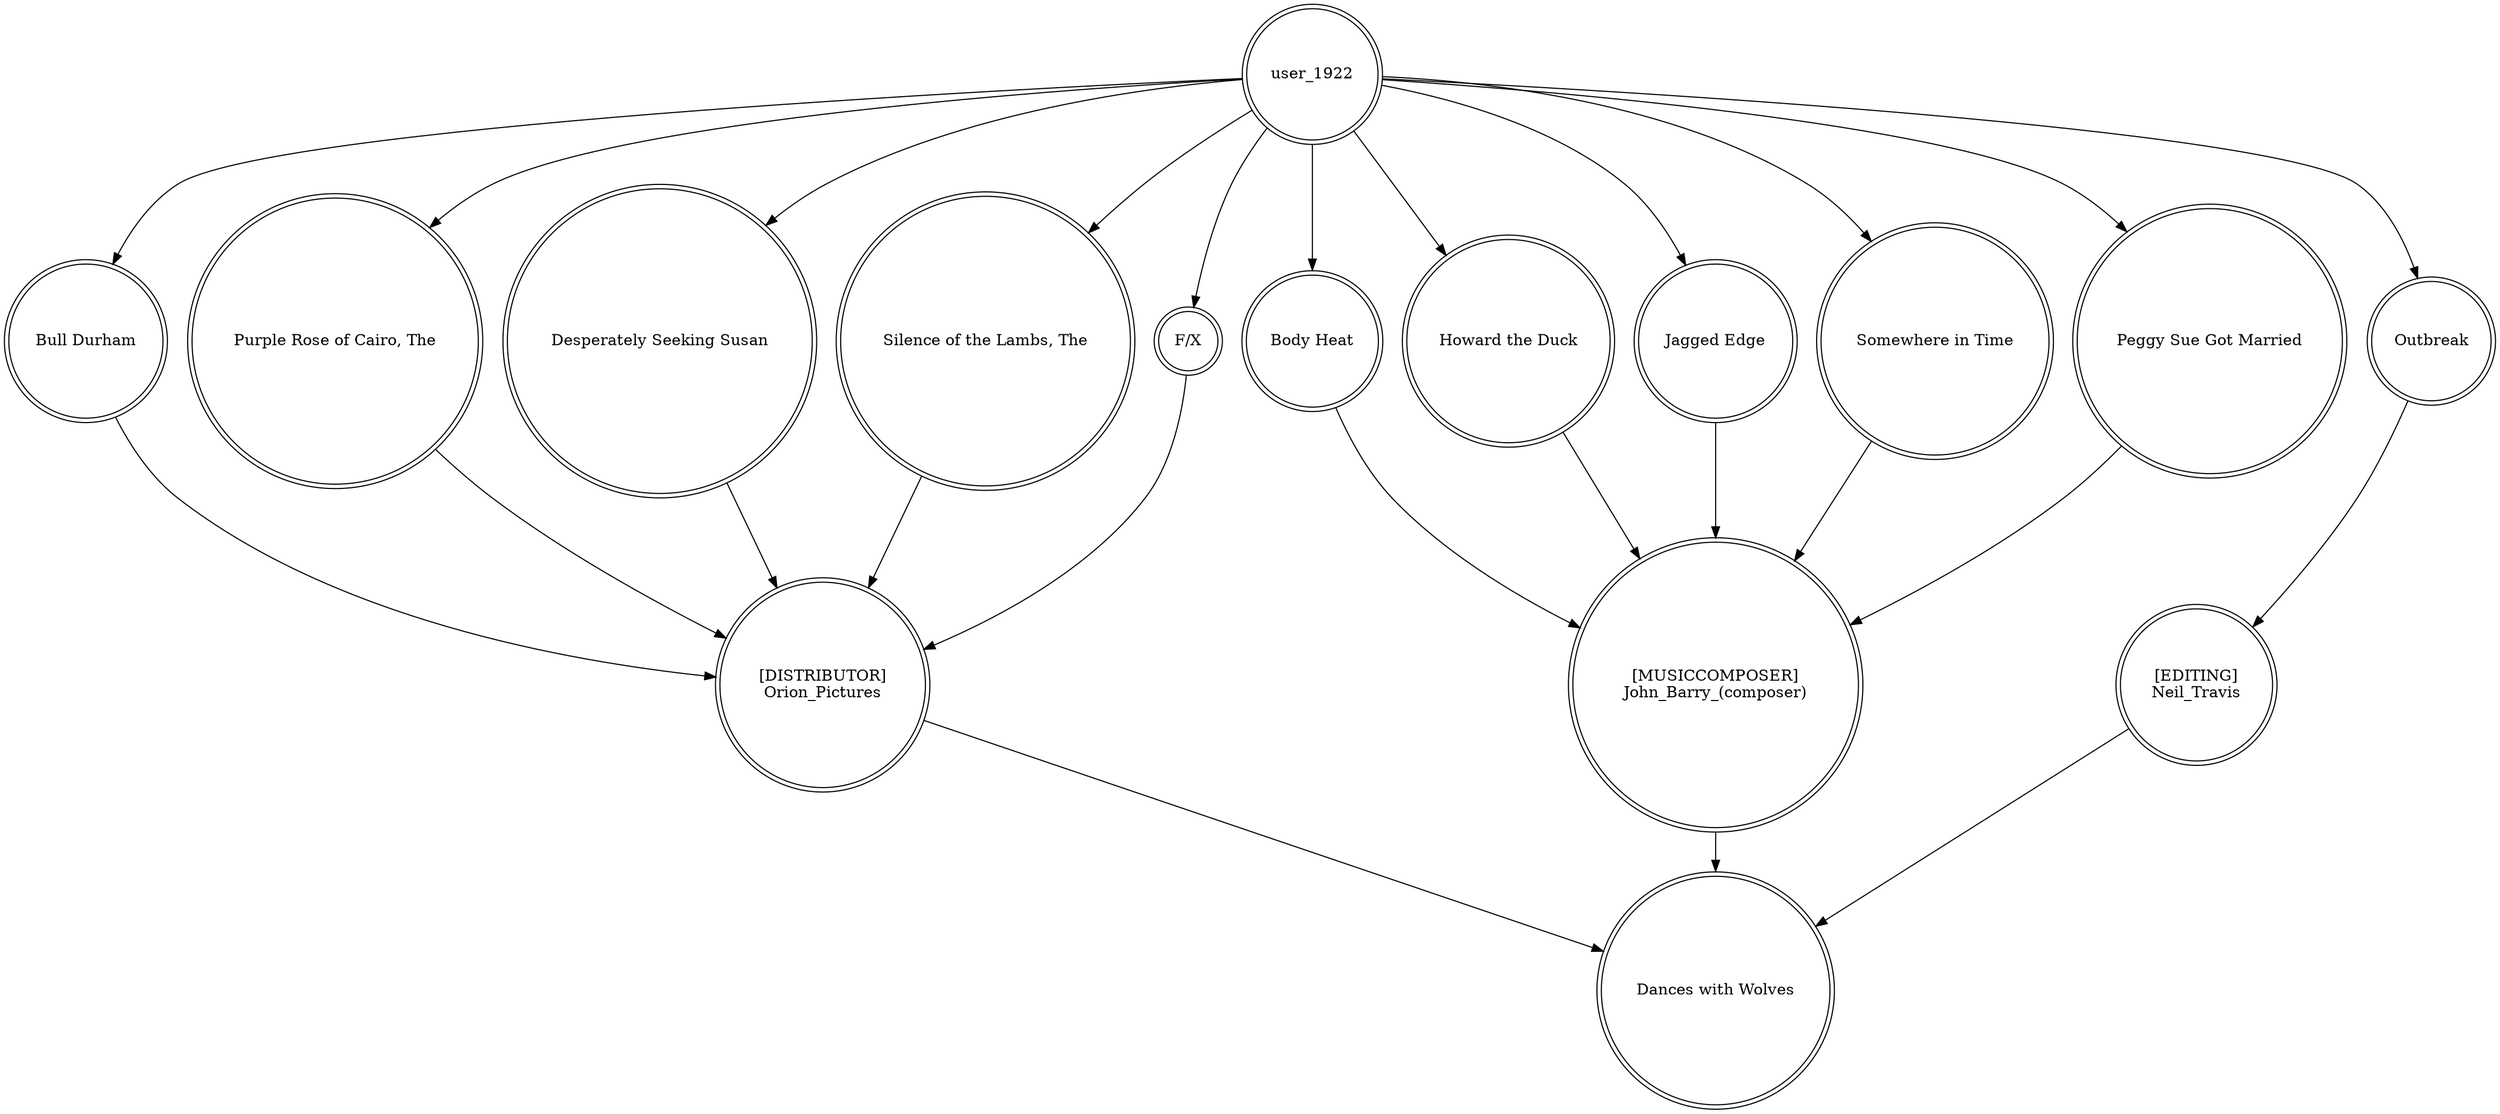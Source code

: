 digraph finite_state_machine {
	node [shape=doublecircle]
	user_1922 -> "Bull Durham"
	"Body Heat" -> "[MUSICCOMPOSER]
John_Barry_(composer)"
	"Purple Rose of Cairo, The" -> "[DISTRIBUTOR]
Orion_Pictures"
	user_1922 -> "Howard the Duck"
	"[MUSICCOMPOSER]
John_Barry_(composer)" -> "Dances with Wolves"
	"[DISTRIBUTOR]
Orion_Pictures" -> "Dances with Wolves"
	user_1922 -> "Desperately Seeking Susan"
	user_1922 -> "Jagged Edge"
	user_1922 -> Outbreak
	user_1922 -> "Silence of the Lambs, The"
	user_1922 -> "Somewhere in Time"
	"F/X" -> "[DISTRIBUTOR]
Orion_Pictures"
	Outbreak -> "[EDITING]
Neil_Travis"
	"Bull Durham" -> "[DISTRIBUTOR]
Orion_Pictures"
	user_1922 -> "Purple Rose of Cairo, The"
	"Peggy Sue Got Married" -> "[MUSICCOMPOSER]
John_Barry_(composer)"
	"Somewhere in Time" -> "[MUSICCOMPOSER]
John_Barry_(composer)"
	"Jagged Edge" -> "[MUSICCOMPOSER]
John_Barry_(composer)"
	user_1922 -> "Peggy Sue Got Married"
	user_1922 -> "Body Heat"
	"Desperately Seeking Susan" -> "[DISTRIBUTOR]
Orion_Pictures"
	user_1922 -> "F/X"
	"[EDITING]
Neil_Travis" -> "Dances with Wolves"
	"Silence of the Lambs, The" -> "[DISTRIBUTOR]
Orion_Pictures"
	"Howard the Duck" -> "[MUSICCOMPOSER]
John_Barry_(composer)"
}
